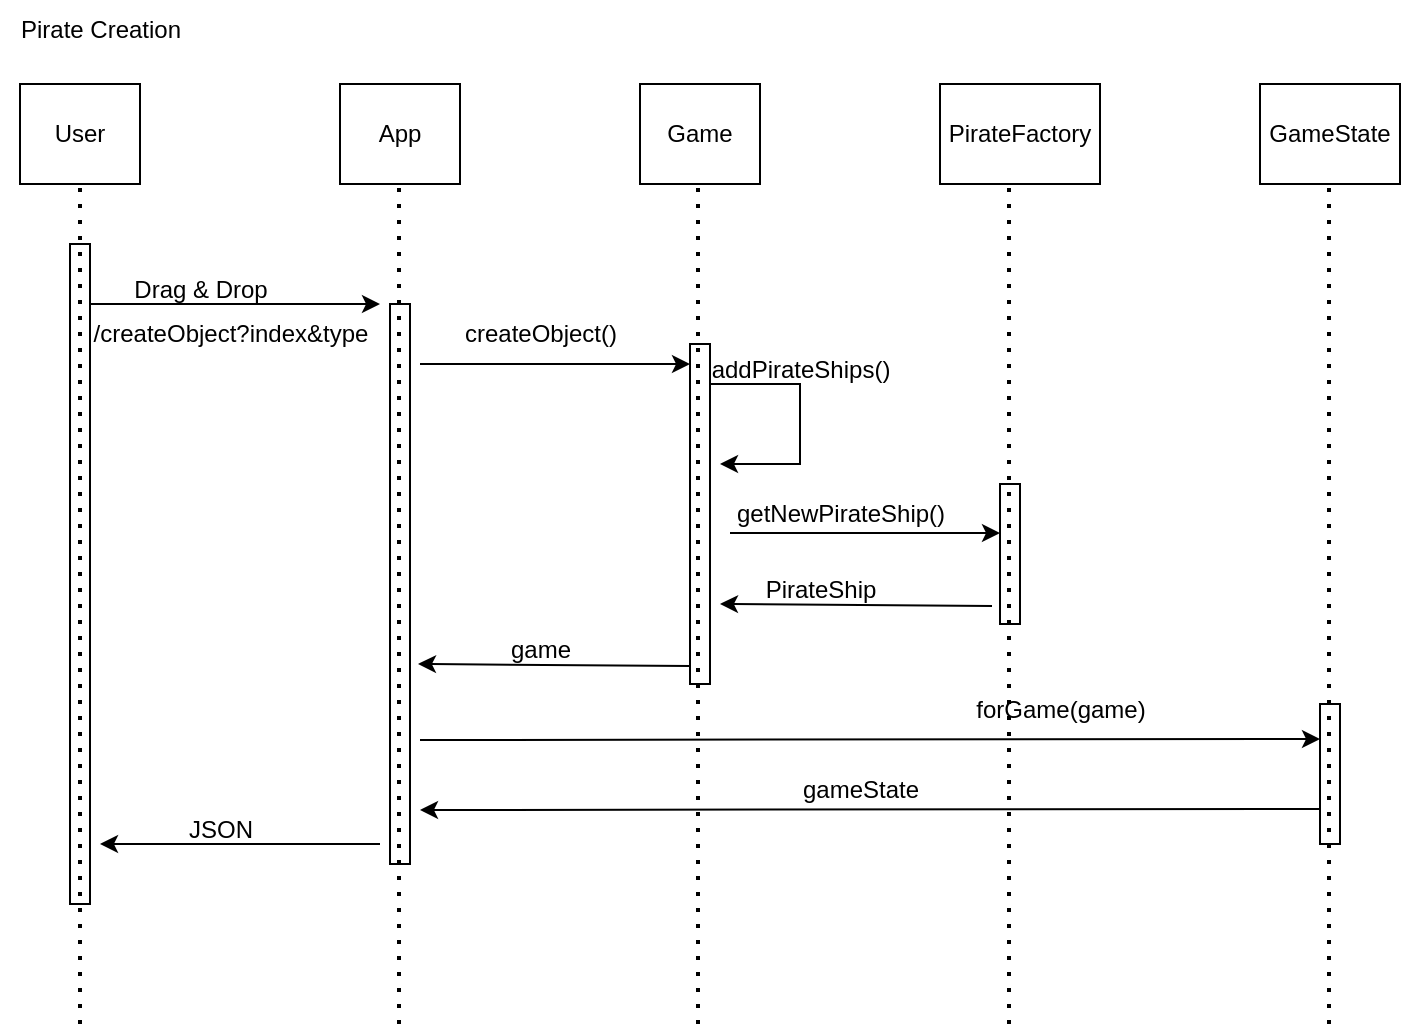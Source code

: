 <mxfile version="26.2.15">
  <diagram name="Page-1" id="jWGj8XVAngBQXDwjP36s">
    <mxGraphModel dx="1028" dy="707" grid="1" gridSize="10" guides="1" tooltips="1" connect="1" arrows="1" fold="1" page="1" pageScale="1" pageWidth="850" pageHeight="1100" math="0" shadow="0">
      <root>
        <mxCell id="0" />
        <mxCell id="1" parent="0" />
        <mxCell id="RZ8o3OUOPoIhws4EdEeH-1" value="User" style="rounded=0;whiteSpace=wrap;html=1;" parent="1" vertex="1">
          <mxGeometry x="10" y="50" width="60" height="50" as="geometry" />
        </mxCell>
        <mxCell id="RZ8o3OUOPoIhws4EdEeH-2" value="App" style="rounded=0;whiteSpace=wrap;html=1;" parent="1" vertex="1">
          <mxGeometry x="170" y="50" width="60" height="50" as="geometry" />
        </mxCell>
        <mxCell id="RZ8o3OUOPoIhws4EdEeH-3" value="Game" style="rounded=0;whiteSpace=wrap;html=1;" parent="1" vertex="1">
          <mxGeometry x="320" y="50" width="60" height="50" as="geometry" />
        </mxCell>
        <mxCell id="RZ8o3OUOPoIhws4EdEeH-4" value="PirateFactory" style="rounded=0;whiteSpace=wrap;html=1;" parent="1" vertex="1">
          <mxGeometry x="470" y="50" width="80" height="50" as="geometry" />
        </mxCell>
        <mxCell id="RZ8o3OUOPoIhws4EdEeH-5" value="" style="rounded=0;whiteSpace=wrap;html=1;" parent="1" vertex="1">
          <mxGeometry x="35" y="130" width="10" height="330" as="geometry" />
        </mxCell>
        <mxCell id="RZ8o3OUOPoIhws4EdEeH-6" value="" style="rounded=0;whiteSpace=wrap;html=1;" parent="1" vertex="1">
          <mxGeometry x="195" y="160" width="10" height="280" as="geometry" />
        </mxCell>
        <mxCell id="RZ8o3OUOPoIhws4EdEeH-7" value="" style="endArrow=classic;html=1;rounded=0;" parent="1" edge="1">
          <mxGeometry width="50" height="50" relative="1" as="geometry">
            <mxPoint x="45" y="160" as="sourcePoint" />
            <mxPoint x="190" y="160" as="targetPoint" />
          </mxGeometry>
        </mxCell>
        <mxCell id="RZ8o3OUOPoIhws4EdEeH-8" value="Drag &amp;amp; Drop" style="text;html=1;align=center;verticalAlign=middle;resizable=0;points=[];autosize=1;strokeColor=none;fillColor=none;" parent="1" vertex="1">
          <mxGeometry x="55" y="138" width="90" height="30" as="geometry" />
        </mxCell>
        <mxCell id="RZ8o3OUOPoIhws4EdEeH-9" value="Pirate Creation" style="text;html=1;align=center;verticalAlign=middle;resizable=0;points=[];autosize=1;strokeColor=none;fillColor=none;" parent="1" vertex="1">
          <mxGeometry y="8" width="100" height="30" as="geometry" />
        </mxCell>
        <mxCell id="RZ8o3OUOPoIhws4EdEeH-10" value="" style="rounded=0;whiteSpace=wrap;html=1;" parent="1" vertex="1">
          <mxGeometry x="345" y="180" width="10" height="170" as="geometry" />
        </mxCell>
        <mxCell id="RZ8o3OUOPoIhws4EdEeH-11" value="" style="endArrow=classic;html=1;rounded=0;" parent="1" edge="1">
          <mxGeometry width="50" height="50" relative="1" as="geometry">
            <mxPoint x="210" y="190" as="sourcePoint" />
            <mxPoint x="345" y="190" as="targetPoint" />
          </mxGeometry>
        </mxCell>
        <mxCell id="RZ8o3OUOPoIhws4EdEeH-12" value="/createObject?index&amp;amp;type" style="text;html=1;align=center;verticalAlign=middle;resizable=0;points=[];autosize=1;strokeColor=none;fillColor=none;" parent="1" vertex="1">
          <mxGeometry x="35" y="160" width="160" height="30" as="geometry" />
        </mxCell>
        <mxCell id="RZ8o3OUOPoIhws4EdEeH-13" value="createObject()" style="text;html=1;align=center;verticalAlign=middle;resizable=0;points=[];autosize=1;strokeColor=none;fillColor=none;" parent="1" vertex="1">
          <mxGeometry x="220" y="160" width="100" height="30" as="geometry" />
        </mxCell>
        <mxCell id="RZ8o3OUOPoIhws4EdEeH-14" value="" style="endArrow=classic;html=1;rounded=0;" parent="1" edge="1">
          <mxGeometry width="50" height="50" relative="1" as="geometry">
            <mxPoint x="355" y="200" as="sourcePoint" />
            <mxPoint x="360" y="240" as="targetPoint" />
            <Array as="points">
              <mxPoint x="400" y="200" />
              <mxPoint x="400" y="240" />
            </Array>
          </mxGeometry>
        </mxCell>
        <mxCell id="RZ8o3OUOPoIhws4EdEeH-15" value="addPirateShips()" style="text;html=1;align=center;verticalAlign=middle;resizable=0;points=[];autosize=1;strokeColor=none;fillColor=none;" parent="1" vertex="1">
          <mxGeometry x="345" y="178" width="110" height="30" as="geometry" />
        </mxCell>
        <mxCell id="RZ8o3OUOPoIhws4EdEeH-16" value="GameState" style="rounded=0;whiteSpace=wrap;html=1;" parent="1" vertex="1">
          <mxGeometry x="630" y="50" width="70" height="50" as="geometry" />
        </mxCell>
        <mxCell id="RZ8o3OUOPoIhws4EdEeH-17" value="" style="rounded=0;whiteSpace=wrap;html=1;" parent="1" vertex="1">
          <mxGeometry x="500" y="250" width="10" height="70" as="geometry" />
        </mxCell>
        <mxCell id="RZ8o3OUOPoIhws4EdEeH-18" value="" style="endArrow=classic;html=1;rounded=0;" parent="1" edge="1">
          <mxGeometry width="50" height="50" relative="1" as="geometry">
            <mxPoint x="365" y="274.5" as="sourcePoint" />
            <mxPoint x="500" y="274.5" as="targetPoint" />
          </mxGeometry>
        </mxCell>
        <mxCell id="RZ8o3OUOPoIhws4EdEeH-20" value="getNewPirateShip()" style="text;html=1;align=center;verticalAlign=middle;resizable=0;points=[];autosize=1;strokeColor=none;fillColor=none;" parent="1" vertex="1">
          <mxGeometry x="355" y="250" width="130" height="30" as="geometry" />
        </mxCell>
        <mxCell id="RZ8o3OUOPoIhws4EdEeH-21" value="" style="endArrow=classic;html=1;rounded=0;exitX=-0.4;exitY=0.871;exitDx=0;exitDy=0;exitPerimeter=0;" parent="1" source="RZ8o3OUOPoIhws4EdEeH-17" edge="1">
          <mxGeometry width="50" height="50" relative="1" as="geometry">
            <mxPoint x="490" y="310" as="sourcePoint" />
            <mxPoint x="360" y="310" as="targetPoint" />
          </mxGeometry>
        </mxCell>
        <mxCell id="RZ8o3OUOPoIhws4EdEeH-22" value="PirateShip" style="text;html=1;align=center;verticalAlign=middle;resizable=0;points=[];autosize=1;strokeColor=none;fillColor=none;" parent="1" vertex="1">
          <mxGeometry x="370" y="288" width="80" height="30" as="geometry" />
        </mxCell>
        <mxCell id="RZ8o3OUOPoIhws4EdEeH-23" value="" style="endArrow=classic;html=1;rounded=0;exitX=-0.4;exitY=0.871;exitDx=0;exitDy=0;exitPerimeter=0;" parent="1" edge="1">
          <mxGeometry width="50" height="50" relative="1" as="geometry">
            <mxPoint x="345" y="341" as="sourcePoint" />
            <mxPoint x="209" y="340" as="targetPoint" />
          </mxGeometry>
        </mxCell>
        <mxCell id="RZ8o3OUOPoIhws4EdEeH-24" value="game" style="text;html=1;align=center;verticalAlign=middle;resizable=0;points=[];autosize=1;strokeColor=none;fillColor=none;" parent="1" vertex="1">
          <mxGeometry x="245" y="318" width="50" height="30" as="geometry" />
        </mxCell>
        <mxCell id="RZ8o3OUOPoIhws4EdEeH-25" value="" style="rounded=0;whiteSpace=wrap;html=1;" parent="1" vertex="1">
          <mxGeometry x="660" y="360" width="10" height="70" as="geometry" />
        </mxCell>
        <mxCell id="RZ8o3OUOPoIhws4EdEeH-26" value="" style="endArrow=classic;html=1;rounded=0;entryX=0;entryY=0.25;entryDx=0;entryDy=0;" parent="1" target="RZ8o3OUOPoIhws4EdEeH-25" edge="1">
          <mxGeometry width="50" height="50" relative="1" as="geometry">
            <mxPoint x="210" y="378" as="sourcePoint" />
            <mxPoint x="370" y="420" as="targetPoint" />
          </mxGeometry>
        </mxCell>
        <mxCell id="RZ8o3OUOPoIhws4EdEeH-27" value="forGame(game)" style="text;html=1;align=center;verticalAlign=middle;resizable=0;points=[];autosize=1;strokeColor=none;fillColor=none;" parent="1" vertex="1">
          <mxGeometry x="475" y="348" width="110" height="30" as="geometry" />
        </mxCell>
        <mxCell id="RZ8o3OUOPoIhws4EdEeH-28" value="" style="endArrow=classic;html=1;rounded=0;exitX=0;exitY=0.75;exitDx=0;exitDy=0;" parent="1" source="RZ8o3OUOPoIhws4EdEeH-25" edge="1">
          <mxGeometry width="50" height="50" relative="1" as="geometry">
            <mxPoint x="250" y="460" as="sourcePoint" />
            <mxPoint x="210" y="413" as="targetPoint" />
          </mxGeometry>
        </mxCell>
        <mxCell id="RZ8o3OUOPoIhws4EdEeH-29" value="gameState" style="text;html=1;align=center;verticalAlign=middle;resizable=0;points=[];autosize=1;strokeColor=none;fillColor=none;" parent="1" vertex="1">
          <mxGeometry x="390" y="388" width="80" height="30" as="geometry" />
        </mxCell>
        <mxCell id="RZ8o3OUOPoIhws4EdEeH-30" value="" style="endArrow=classic;html=1;rounded=0;" parent="1" edge="1">
          <mxGeometry width="50" height="50" relative="1" as="geometry">
            <mxPoint x="190" y="430" as="sourcePoint" />
            <mxPoint x="50" y="430" as="targetPoint" />
          </mxGeometry>
        </mxCell>
        <mxCell id="RZ8o3OUOPoIhws4EdEeH-31" value="JSON" style="text;html=1;align=center;verticalAlign=middle;resizable=0;points=[];autosize=1;strokeColor=none;fillColor=none;" parent="1" vertex="1">
          <mxGeometry x="80" y="408" width="60" height="30" as="geometry" />
        </mxCell>
        <mxCell id="RZ8o3OUOPoIhws4EdEeH-32" value="" style="endArrow=none;dashed=1;html=1;dashPattern=1 3;strokeWidth=2;rounded=0;entryX=0.5;entryY=1;entryDx=0;entryDy=0;" parent="1" target="RZ8o3OUOPoIhws4EdEeH-1" edge="1">
          <mxGeometry width="50" height="50" relative="1" as="geometry">
            <mxPoint x="40" y="520" as="sourcePoint" />
            <mxPoint x="80" y="510" as="targetPoint" />
          </mxGeometry>
        </mxCell>
        <mxCell id="RZ8o3OUOPoIhws4EdEeH-33" value="" style="endArrow=none;dashed=1;html=1;dashPattern=1 3;strokeWidth=2;rounded=0;entryX=0.5;entryY=1;entryDx=0;entryDy=0;" parent="1" edge="1">
          <mxGeometry width="50" height="50" relative="1" as="geometry">
            <mxPoint x="199.5" y="520" as="sourcePoint" />
            <mxPoint x="199.5" y="100" as="targetPoint" />
          </mxGeometry>
        </mxCell>
        <mxCell id="RZ8o3OUOPoIhws4EdEeH-34" value="" style="endArrow=none;dashed=1;html=1;dashPattern=1 3;strokeWidth=2;rounded=0;entryX=0.5;entryY=1;entryDx=0;entryDy=0;" parent="1" edge="1">
          <mxGeometry width="50" height="50" relative="1" as="geometry">
            <mxPoint x="349" y="520" as="sourcePoint" />
            <mxPoint x="349" y="100" as="targetPoint" />
          </mxGeometry>
        </mxCell>
        <mxCell id="RZ8o3OUOPoIhws4EdEeH-35" value="" style="endArrow=none;dashed=1;html=1;dashPattern=1 3;strokeWidth=2;rounded=0;entryX=0.5;entryY=1;entryDx=0;entryDy=0;" parent="1" edge="1">
          <mxGeometry width="50" height="50" relative="1" as="geometry">
            <mxPoint x="504.5" y="520" as="sourcePoint" />
            <mxPoint x="504.5" y="100" as="targetPoint" />
          </mxGeometry>
        </mxCell>
        <mxCell id="RZ8o3OUOPoIhws4EdEeH-36" value="" style="endArrow=none;dashed=1;html=1;dashPattern=1 3;strokeWidth=2;rounded=0;entryX=0.5;entryY=1;entryDx=0;entryDy=0;" parent="1" edge="1">
          <mxGeometry width="50" height="50" relative="1" as="geometry">
            <mxPoint x="664.5" y="520" as="sourcePoint" />
            <mxPoint x="664.5" y="100" as="targetPoint" />
          </mxGeometry>
        </mxCell>
      </root>
    </mxGraphModel>
  </diagram>
</mxfile>
